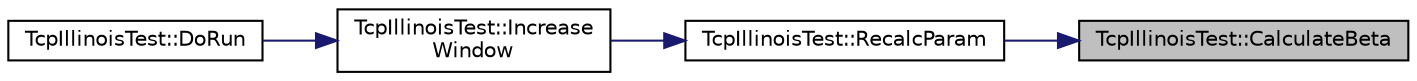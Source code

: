 digraph "TcpIllinoisTest::CalculateBeta"
{
 // LATEX_PDF_SIZE
  edge [fontname="Helvetica",fontsize="10",labelfontname="Helvetica",labelfontsize="10"];
  node [fontname="Helvetica",fontsize="10",shape=record];
  rankdir="RL";
  Node1 [label="TcpIllinoisTest::CalculateBeta",height=0.2,width=0.4,color="black", fillcolor="grey75", style="filled", fontcolor="black",tooltip="Calculate the TCP Illinois beta param."];
  Node1 -> Node2 [dir="back",color="midnightblue",fontsize="10",style="solid",fontname="Helvetica"];
  Node2 [label="TcpIllinoisTest::RecalcParam",height=0.2,width=0.4,color="black", fillcolor="white", style="filled",URL="$class_tcp_illinois_test.html#a3f3db45f9efc88dd60146c6f3dd02be0",tooltip="Recalculate the internal TCP Illinois params."];
  Node2 -> Node3 [dir="back",color="midnightblue",fontsize="10",style="solid",fontname="Helvetica"];
  Node3 [label="TcpIllinoisTest::Increase\lWindow",height=0.2,width=0.4,color="black", fillcolor="white", style="filled",URL="$class_tcp_illinois_test.html#a4c31729e231aa7652ce8e221f8004d5a",tooltip="Increases the TCP window."];
  Node3 -> Node4 [dir="back",color="midnightblue",fontsize="10",style="solid",fontname="Helvetica"];
  Node4 [label="TcpIllinoisTest::DoRun",height=0.2,width=0.4,color="black", fillcolor="white", style="filled",URL="$class_tcp_illinois_test.html#a496fabd3bdc6378fda2a552d7cc202c9",tooltip="Implementation to actually run this TestCase."];
}

